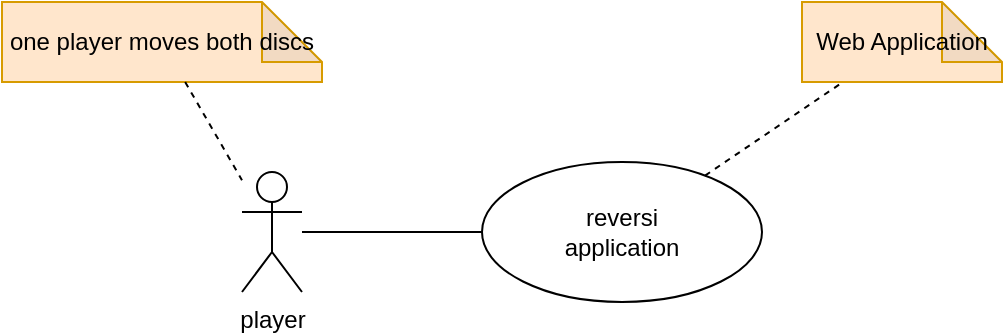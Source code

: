 <mxfile>
    <diagram id="jOH1DjYj41umf3Hi0aiq" name="ページ1">
        <mxGraphModel dx="746" dy="279" grid="1" gridSize="10" guides="1" tooltips="1" connect="1" arrows="1" fold="1" page="1" pageScale="1" pageWidth="827" pageHeight="1169" math="0" shadow="0">
            <root>
                <mxCell id="0"/>
                <mxCell id="1" parent="0"/>
                <mxCell id="2" value="reversi&lt;br&gt;application" style="ellipse;whiteSpace=wrap;html=1;" parent="1" vertex="1">
                    <mxGeometry x="320" y="160" width="140" height="70" as="geometry"/>
                </mxCell>
                <mxCell id="3" value="player" style="shape=umlActor;verticalLabelPosition=bottom;verticalAlign=top;html=1;" parent="1" vertex="1">
                    <mxGeometry x="200" y="165" width="30" height="60" as="geometry"/>
                </mxCell>
                <mxCell id="4" value="" style="endArrow=none;html=1;" parent="1" source="3" target="2" edge="1">
                    <mxGeometry relative="1" as="geometry">
                        <mxPoint x="290" y="280" as="sourcePoint"/>
                        <mxPoint x="450" y="280" as="targetPoint"/>
                    </mxGeometry>
                </mxCell>
                <mxCell id="7" value="Web Application" style="shape=note;whiteSpace=wrap;html=1;backgroundOutline=1;darkOpacity=0.05;fillColor=#ffe6cc;strokeColor=#d79b00;" parent="1" vertex="1">
                    <mxGeometry x="480" y="80" width="100" height="40" as="geometry"/>
                </mxCell>
                <mxCell id="8" value="" style="endArrow=none;dashed=1;html=1;" parent="1" source="2" target="7" edge="1">
                    <mxGeometry width="50" height="50" relative="1" as="geometry">
                        <mxPoint x="350" y="310" as="sourcePoint"/>
                        <mxPoint x="400" y="260" as="targetPoint"/>
                    </mxGeometry>
                </mxCell>
                <mxCell id="9" value="one player moves both discs" style="shape=note;whiteSpace=wrap;html=1;backgroundOutline=1;darkOpacity=0.05;fillColor=#ffe6cc;strokeColor=#d79b00;" parent="1" vertex="1">
                    <mxGeometry x="80" y="80" width="160" height="40" as="geometry"/>
                </mxCell>
                <mxCell id="10" value="" style="endArrow=none;dashed=1;html=1;" parent="1" source="9" target="3" edge="1">
                    <mxGeometry width="50" height="50" relative="1" as="geometry">
                        <mxPoint x="443.083" y="177.414" as="sourcePoint"/>
                        <mxPoint x="516.25" y="130" as="targetPoint"/>
                    </mxGeometry>
                </mxCell>
            </root>
        </mxGraphModel>
    </diagram>
</mxfile>